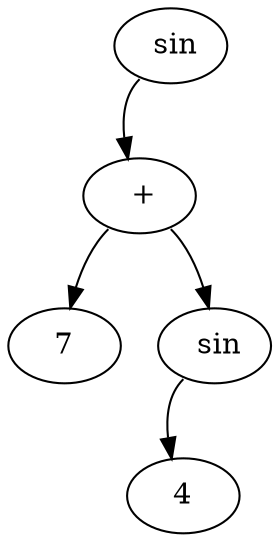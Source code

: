 digraph G {
94636380595856[label = "7"]
94636380596096[label = " +"]
94636380596096:sw ->94636380595856;
94636380596096:se ->94636380596016;
94636380595936[label = "4"]
94636380596016[label = " sin"]
94636380596016:sw ->94636380595936;
94636380596176[label = " sin"]
94636380596176:sw ->94636380596096;

}